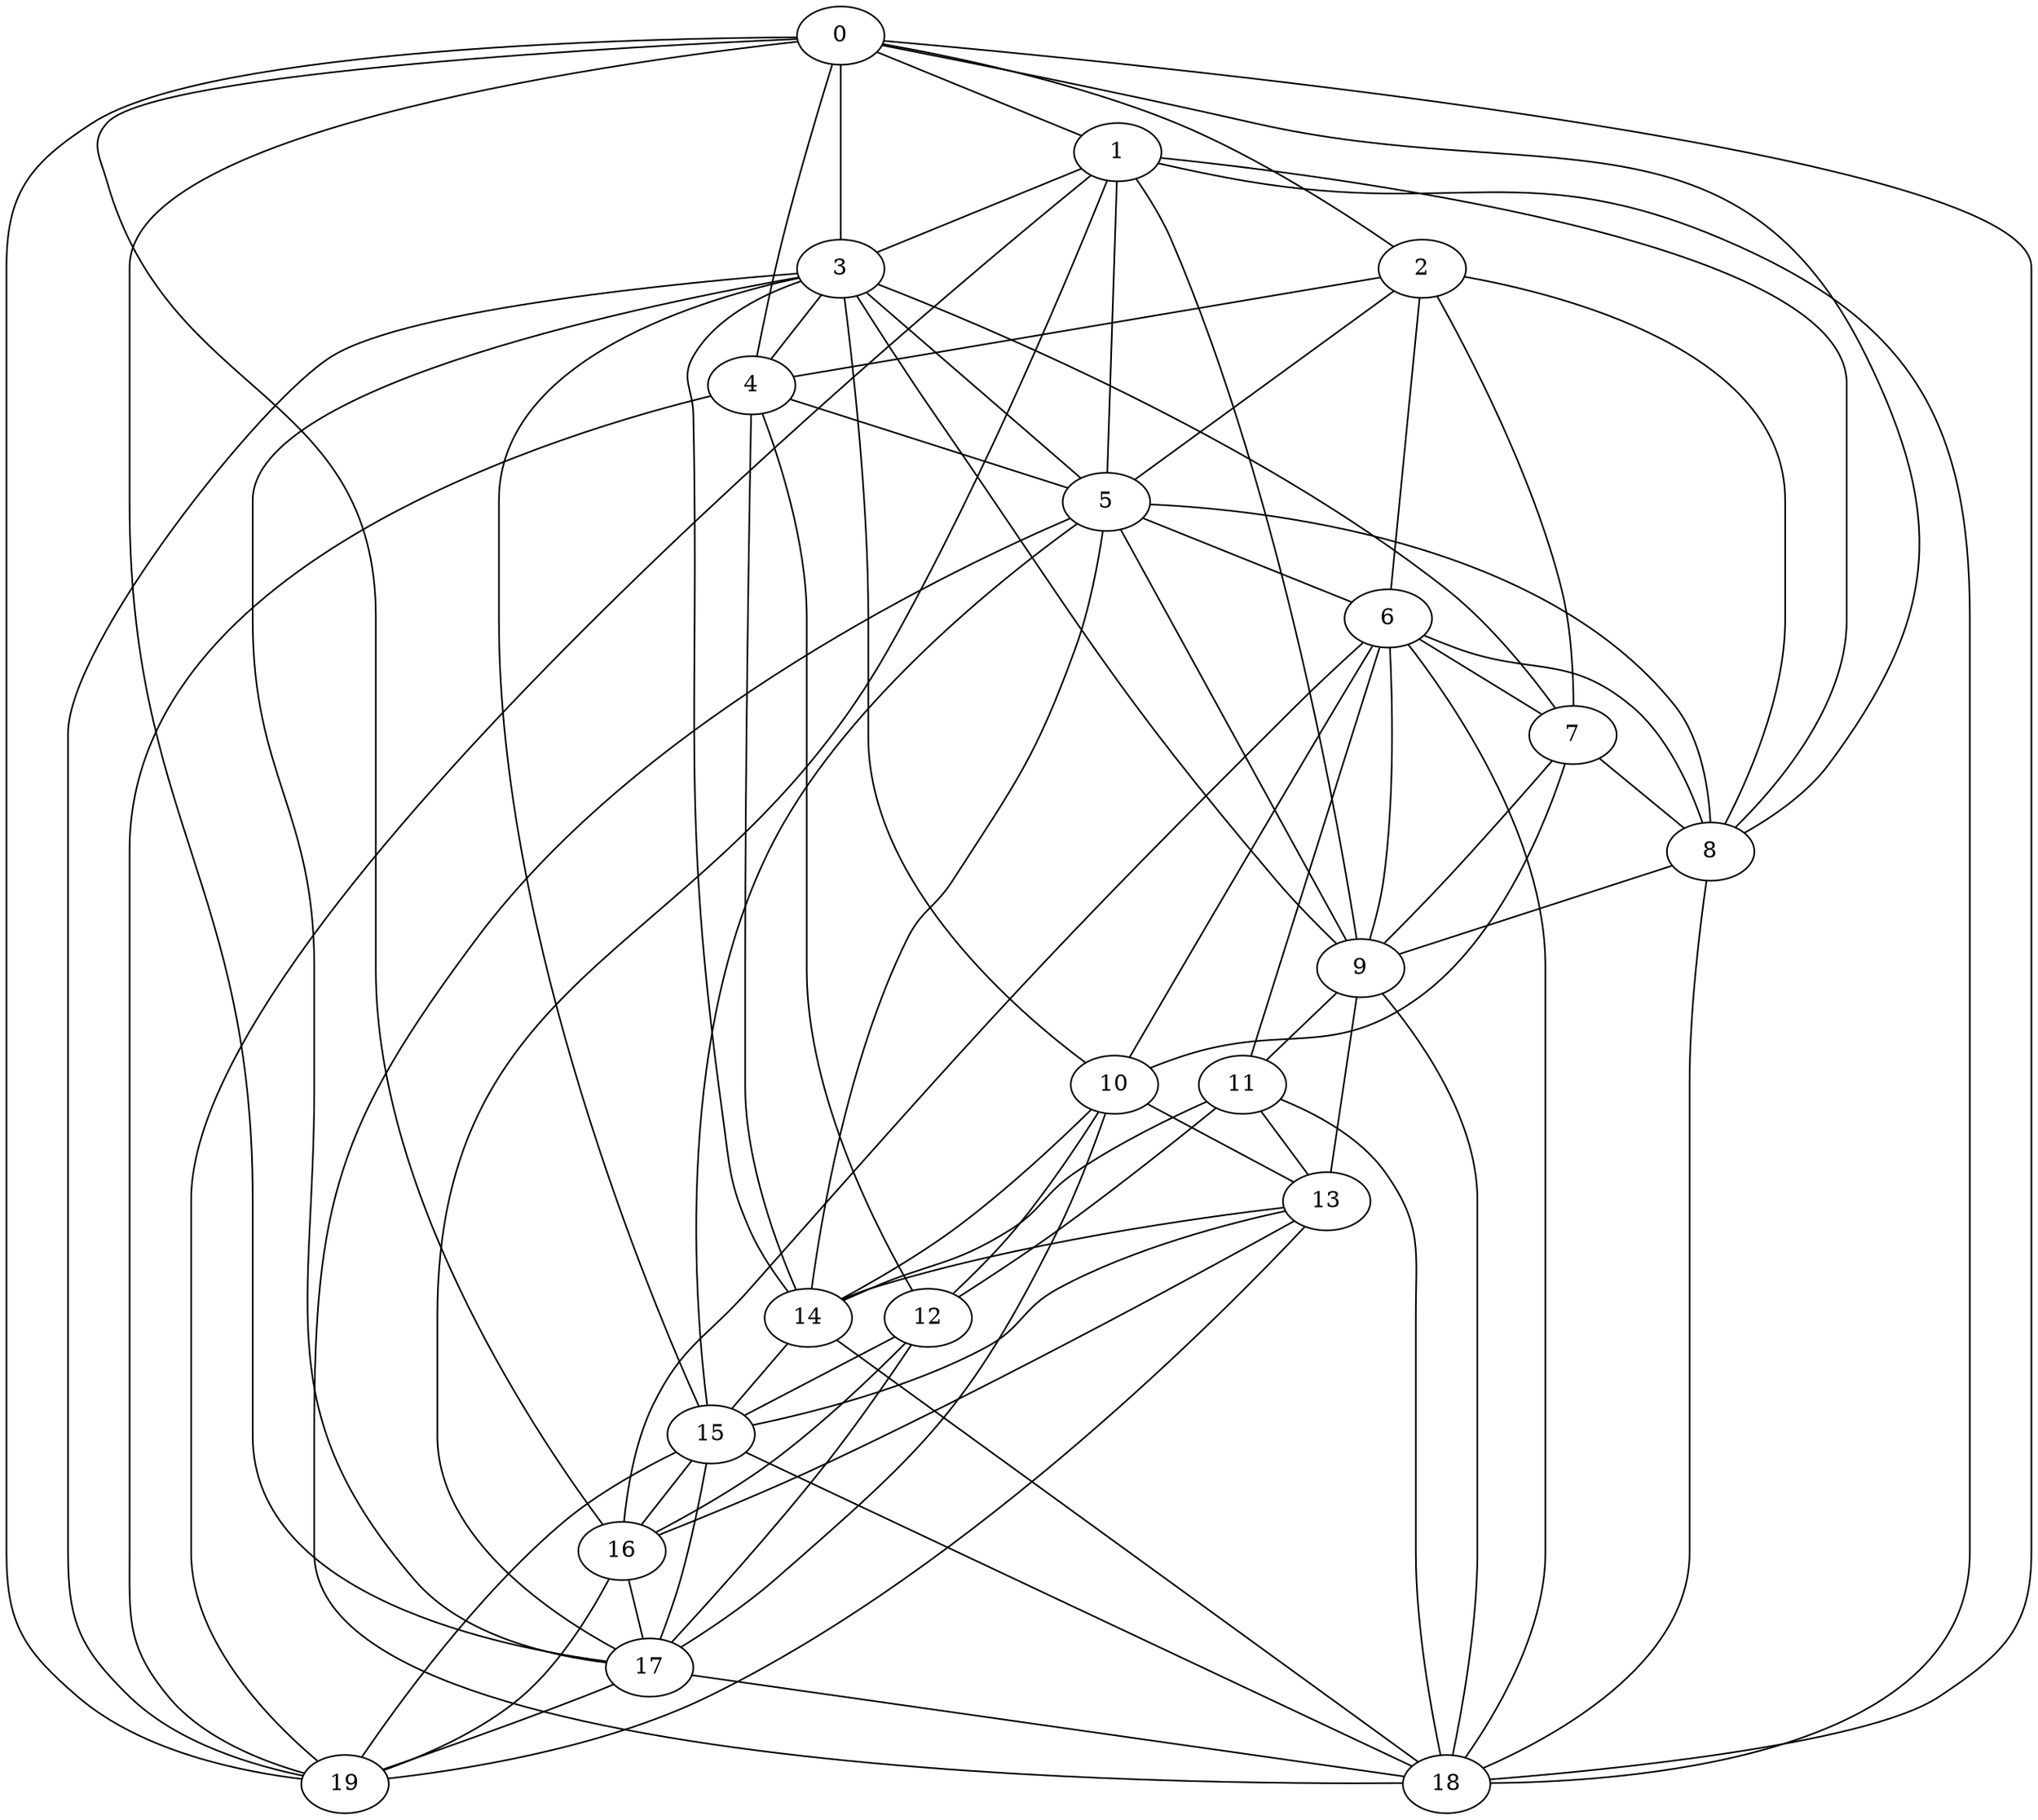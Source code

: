 strict graph "" {
	0	[w=-6];
	1	[w=-10];
	0 -- 1	[w=-4];
	2	[w=-5];
	0 -- 2	[w=7];
	3	[w=10];
	0 -- 3	[w=2];
	4	[w=-3];
	0 -- 4	[w=8];
	8	[w=6];
	0 -- 8	[w=-10];
	16	[w=8];
	0 -- 16	[w=2];
	17	[w=-6];
	0 -- 17	[w=-7];
	18	[w=7];
	0 -- 18	[w=-4];
	19	[w=3];
	0 -- 19	[w=2];
	1 -- 3	[w=-4];
	5	[w=-2];
	1 -- 5	[w=7];
	1 -- 8	[w=-4];
	9	[w=7];
	1 -- 9	[w=-10];
	1 -- 17	[w=7];
	1 -- 18	[w=9];
	1 -- 19	[w=7];
	2 -- 4	[w=-9];
	2 -- 5	[w=3];
	6	[w=9];
	2 -- 6	[w=10];
	7	[w=8];
	2 -- 7	[w=4];
	2 -- 8	[w=-2];
	3 -- 4	[w=8];
	3 -- 5	[w=9];
	3 -- 7	[w=-7];
	3 -- 9	[w=7];
	10	[w=-8];
	3 -- 10	[w=9];
	14	[w=-9];
	3 -- 14	[w=-9];
	15	[w=10];
	3 -- 15	[w=10];
	3 -- 17	[w=2];
	3 -- 19	[w=-5];
	4 -- 5	[w=-4];
	12	[w=-2];
	4 -- 12	[w=-2];
	4 -- 14	[w=-3];
	4 -- 19	[w=-2];
	5 -- 6	[w=-10];
	5 -- 8	[w=-6];
	5 -- 9	[w=-7];
	5 -- 14	[w=5];
	5 -- 15	[w=8];
	5 -- 18	[w=5];
	6 -- 7	[w=-7];
	6 -- 8	[w=-4];
	6 -- 9	[w=-6];
	6 -- 10	[w=5];
	11	[w=8];
	6 -- 11	[w=3];
	6 -- 16	[w=-7];
	6 -- 18	[w=-8];
	7 -- 8	[w=-2];
	7 -- 9	[w=-4];
	7 -- 10	[w=5];
	8 -- 9	[w=-6];
	8 -- 18	[w=-9];
	9 -- 11	[w=-7];
	13	[w=9];
	9 -- 13	[w=-6];
	9 -- 18	[w=10];
	10 -- 12	[w=-5];
	10 -- 13	[w=10];
	10 -- 14	[w=-6];
	10 -- 17	[w=7];
	11 -- 12	[w=-2];
	11 -- 13	[w=-10];
	11 -- 14	[w=7];
	11 -- 18	[w=-6];
	12 -- 15	[w=7];
	12 -- 16	[w=-7];
	12 -- 17	[w=-6];
	13 -- 14	[w=-7];
	13 -- 15	[w=8];
	13 -- 16	[w=-9];
	13 -- 19	[w=7];
	14 -- 15	[w=9];
	14 -- 18	[w=-4];
	15 -- 16	[w=-5];
	15 -- 17	[w=-6];
	15 -- 18	[w=-3];
	15 -- 19	[w=2];
	16 -- 17	[w=-7];
	16 -- 19	[w=-7];
	17 -- 18	[w=-5];
	17 -- 19	[w=8];
}
